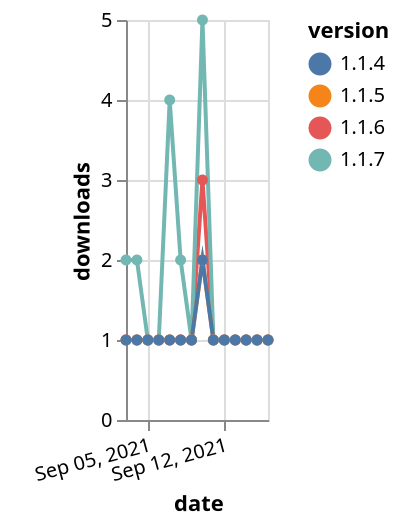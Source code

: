 {"$schema": "https://vega.github.io/schema/vega-lite/v5.json", "description": "A simple bar chart with embedded data.", "data": {"values": [{"date": "2021-09-03", "total": 336, "delta": 1, "version": "1.1.6"}, {"date": "2021-09-04", "total": 337, "delta": 1, "version": "1.1.6"}, {"date": "2021-09-05", "total": 338, "delta": 1, "version": "1.1.6"}, {"date": "2021-09-06", "total": 339, "delta": 1, "version": "1.1.6"}, {"date": "2021-09-07", "total": 340, "delta": 1, "version": "1.1.6"}, {"date": "2021-09-08", "total": 341, "delta": 1, "version": "1.1.6"}, {"date": "2021-09-09", "total": 342, "delta": 1, "version": "1.1.6"}, {"date": "2021-09-10", "total": 345, "delta": 3, "version": "1.1.6"}, {"date": "2021-09-11", "total": 346, "delta": 1, "version": "1.1.6"}, {"date": "2021-09-12", "total": 347, "delta": 1, "version": "1.1.6"}, {"date": "2021-09-13", "total": 348, "delta": 1, "version": "1.1.6"}, {"date": "2021-09-14", "total": 349, "delta": 1, "version": "1.1.6"}, {"date": "2021-09-15", "total": 350, "delta": 1, "version": "1.1.6"}, {"date": "2021-09-16", "total": 351, "delta": 1, "version": "1.1.6"}, {"date": "2021-09-03", "total": 425, "delta": 2, "version": "1.1.7"}, {"date": "2021-09-04", "total": 427, "delta": 2, "version": "1.1.7"}, {"date": "2021-09-05", "total": 428, "delta": 1, "version": "1.1.7"}, {"date": "2021-09-06", "total": 429, "delta": 1, "version": "1.1.7"}, {"date": "2021-09-07", "total": 433, "delta": 4, "version": "1.1.7"}, {"date": "2021-09-08", "total": 435, "delta": 2, "version": "1.1.7"}, {"date": "2021-09-09", "total": 436, "delta": 1, "version": "1.1.7"}, {"date": "2021-09-10", "total": 441, "delta": 5, "version": "1.1.7"}, {"date": "2021-09-11", "total": 442, "delta": 1, "version": "1.1.7"}, {"date": "2021-09-12", "total": 443, "delta": 1, "version": "1.1.7"}, {"date": "2021-09-13", "total": 444, "delta": 1, "version": "1.1.7"}, {"date": "2021-09-14", "total": 445, "delta": 1, "version": "1.1.7"}, {"date": "2021-09-15", "total": 446, "delta": 1, "version": "1.1.7"}, {"date": "2021-09-16", "total": 447, "delta": 1, "version": "1.1.7"}, {"date": "2021-09-03", "total": 246, "delta": 1, "version": "1.1.5"}, {"date": "2021-09-04", "total": 247, "delta": 1, "version": "1.1.5"}, {"date": "2021-09-05", "total": 248, "delta": 1, "version": "1.1.5"}, {"date": "2021-09-06", "total": 249, "delta": 1, "version": "1.1.5"}, {"date": "2021-09-07", "total": 250, "delta": 1, "version": "1.1.5"}, {"date": "2021-09-08", "total": 251, "delta": 1, "version": "1.1.5"}, {"date": "2021-09-09", "total": 252, "delta": 1, "version": "1.1.5"}, {"date": "2021-09-10", "total": 254, "delta": 2, "version": "1.1.5"}, {"date": "2021-09-11", "total": 255, "delta": 1, "version": "1.1.5"}, {"date": "2021-09-12", "total": 256, "delta": 1, "version": "1.1.5"}, {"date": "2021-09-13", "total": 257, "delta": 1, "version": "1.1.5"}, {"date": "2021-09-14", "total": 258, "delta": 1, "version": "1.1.5"}, {"date": "2021-09-15", "total": 259, "delta": 1, "version": "1.1.5"}, {"date": "2021-09-16", "total": 260, "delta": 1, "version": "1.1.5"}, {"date": "2021-09-03", "total": 247, "delta": 1, "version": "1.1.4"}, {"date": "2021-09-04", "total": 248, "delta": 1, "version": "1.1.4"}, {"date": "2021-09-05", "total": 249, "delta": 1, "version": "1.1.4"}, {"date": "2021-09-06", "total": 250, "delta": 1, "version": "1.1.4"}, {"date": "2021-09-07", "total": 251, "delta": 1, "version": "1.1.4"}, {"date": "2021-09-08", "total": 252, "delta": 1, "version": "1.1.4"}, {"date": "2021-09-09", "total": 253, "delta": 1, "version": "1.1.4"}, {"date": "2021-09-10", "total": 255, "delta": 2, "version": "1.1.4"}, {"date": "2021-09-11", "total": 256, "delta": 1, "version": "1.1.4"}, {"date": "2021-09-12", "total": 257, "delta": 1, "version": "1.1.4"}, {"date": "2021-09-13", "total": 258, "delta": 1, "version": "1.1.4"}, {"date": "2021-09-14", "total": 259, "delta": 1, "version": "1.1.4"}, {"date": "2021-09-15", "total": 260, "delta": 1, "version": "1.1.4"}, {"date": "2021-09-16", "total": 261, "delta": 1, "version": "1.1.4"}]}, "width": "container", "mark": {"type": "line", "point": {"filled": true}}, "encoding": {"x": {"field": "date", "type": "temporal", "timeUnit": "yearmonthdate", "title": "date", "axis": {"labelAngle": -15}}, "y": {"field": "delta", "type": "quantitative", "title": "downloads"}, "color": {"field": "version", "type": "nominal"}, "tooltip": {"field": "delta"}}}